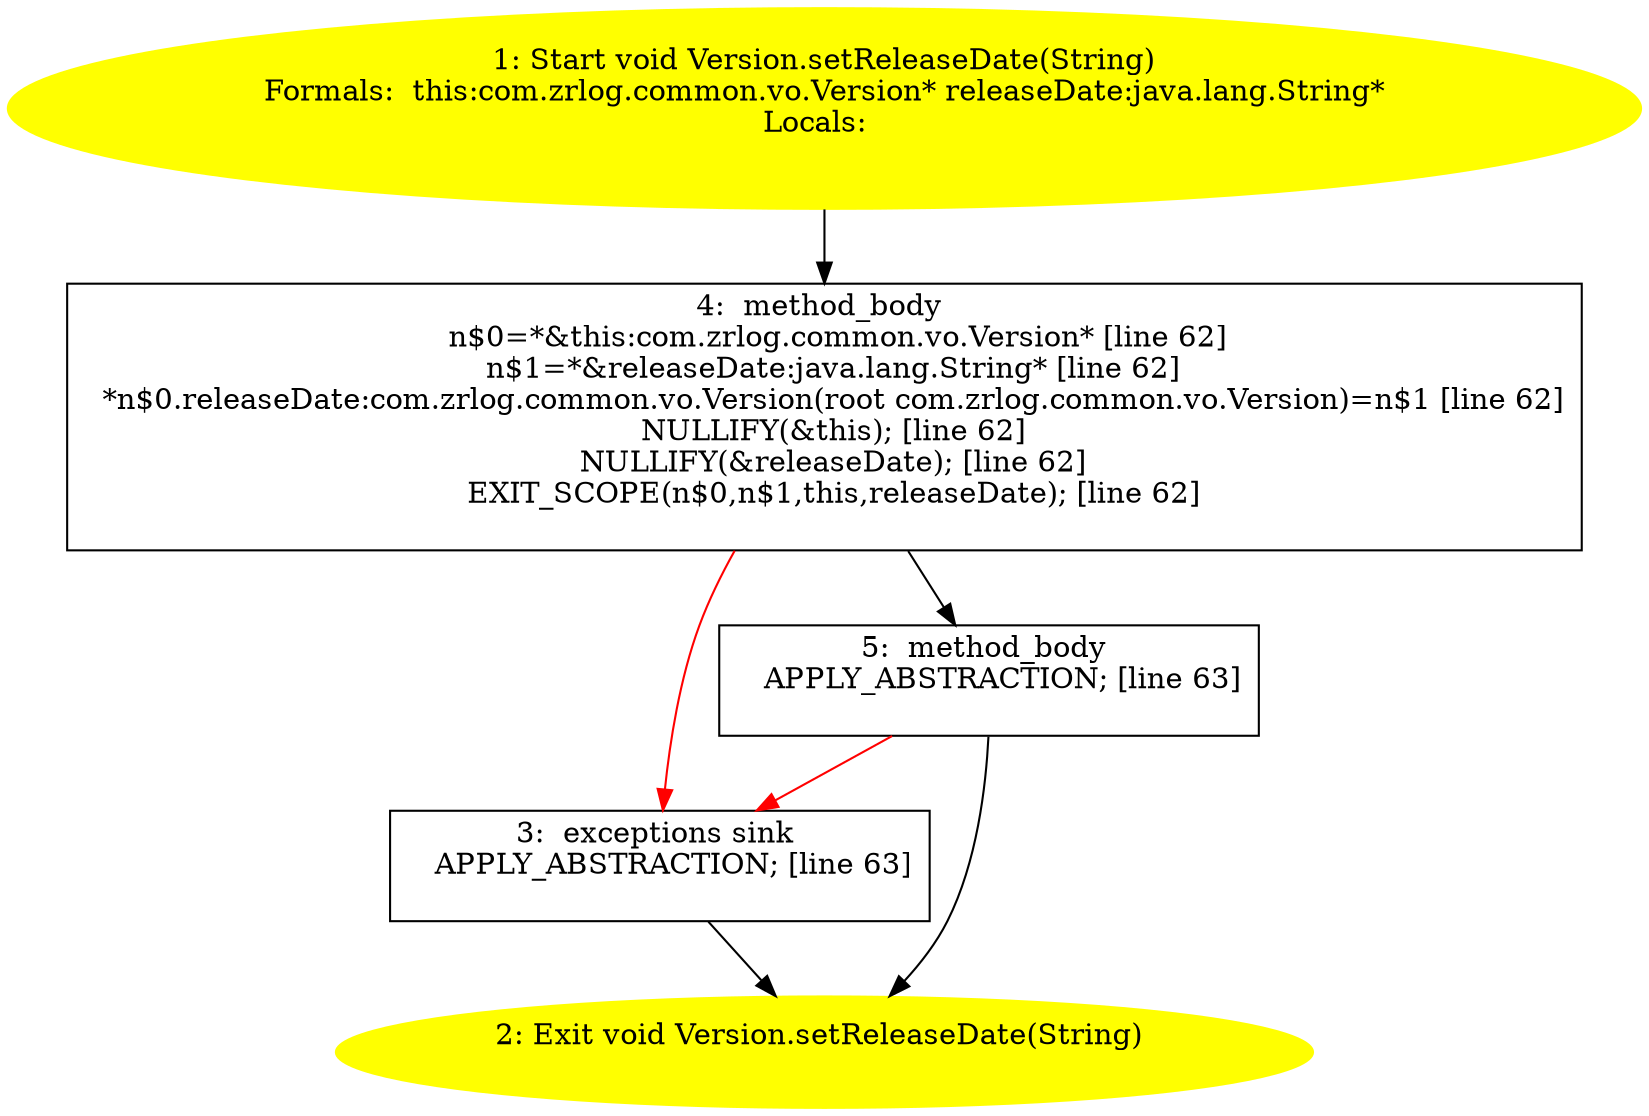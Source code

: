 /* @generated */
digraph cfg {
"com.zrlog.common.vo.Version.setReleaseDate(java.lang.String):void.999741bca2c84394e8fd7b7e5baa4dc5_1" [label="1: Start void Version.setReleaseDate(String)\nFormals:  this:com.zrlog.common.vo.Version* releaseDate:java.lang.String*\nLocals:  \n  " color=yellow style=filled]
	

	 "com.zrlog.common.vo.Version.setReleaseDate(java.lang.String):void.999741bca2c84394e8fd7b7e5baa4dc5_1" -> "com.zrlog.common.vo.Version.setReleaseDate(java.lang.String):void.999741bca2c84394e8fd7b7e5baa4dc5_4" ;
"com.zrlog.common.vo.Version.setReleaseDate(java.lang.String):void.999741bca2c84394e8fd7b7e5baa4dc5_2" [label="2: Exit void Version.setReleaseDate(String) \n  " color=yellow style=filled]
	

"com.zrlog.common.vo.Version.setReleaseDate(java.lang.String):void.999741bca2c84394e8fd7b7e5baa4dc5_3" [label="3:  exceptions sink \n   APPLY_ABSTRACTION; [line 63]\n " shape="box"]
	

	 "com.zrlog.common.vo.Version.setReleaseDate(java.lang.String):void.999741bca2c84394e8fd7b7e5baa4dc5_3" -> "com.zrlog.common.vo.Version.setReleaseDate(java.lang.String):void.999741bca2c84394e8fd7b7e5baa4dc5_2" ;
"com.zrlog.common.vo.Version.setReleaseDate(java.lang.String):void.999741bca2c84394e8fd7b7e5baa4dc5_4" [label="4:  method_body \n   n$0=*&this:com.zrlog.common.vo.Version* [line 62]\n  n$1=*&releaseDate:java.lang.String* [line 62]\n  *n$0.releaseDate:com.zrlog.common.vo.Version(root com.zrlog.common.vo.Version)=n$1 [line 62]\n  NULLIFY(&this); [line 62]\n  NULLIFY(&releaseDate); [line 62]\n  EXIT_SCOPE(n$0,n$1,this,releaseDate); [line 62]\n " shape="box"]
	

	 "com.zrlog.common.vo.Version.setReleaseDate(java.lang.String):void.999741bca2c84394e8fd7b7e5baa4dc5_4" -> "com.zrlog.common.vo.Version.setReleaseDate(java.lang.String):void.999741bca2c84394e8fd7b7e5baa4dc5_5" ;
	 "com.zrlog.common.vo.Version.setReleaseDate(java.lang.String):void.999741bca2c84394e8fd7b7e5baa4dc5_4" -> "com.zrlog.common.vo.Version.setReleaseDate(java.lang.String):void.999741bca2c84394e8fd7b7e5baa4dc5_3" [color="red" ];
"com.zrlog.common.vo.Version.setReleaseDate(java.lang.String):void.999741bca2c84394e8fd7b7e5baa4dc5_5" [label="5:  method_body \n   APPLY_ABSTRACTION; [line 63]\n " shape="box"]
	

	 "com.zrlog.common.vo.Version.setReleaseDate(java.lang.String):void.999741bca2c84394e8fd7b7e5baa4dc5_5" -> "com.zrlog.common.vo.Version.setReleaseDate(java.lang.String):void.999741bca2c84394e8fd7b7e5baa4dc5_2" ;
	 "com.zrlog.common.vo.Version.setReleaseDate(java.lang.String):void.999741bca2c84394e8fd7b7e5baa4dc5_5" -> "com.zrlog.common.vo.Version.setReleaseDate(java.lang.String):void.999741bca2c84394e8fd7b7e5baa4dc5_3" [color="red" ];
}

